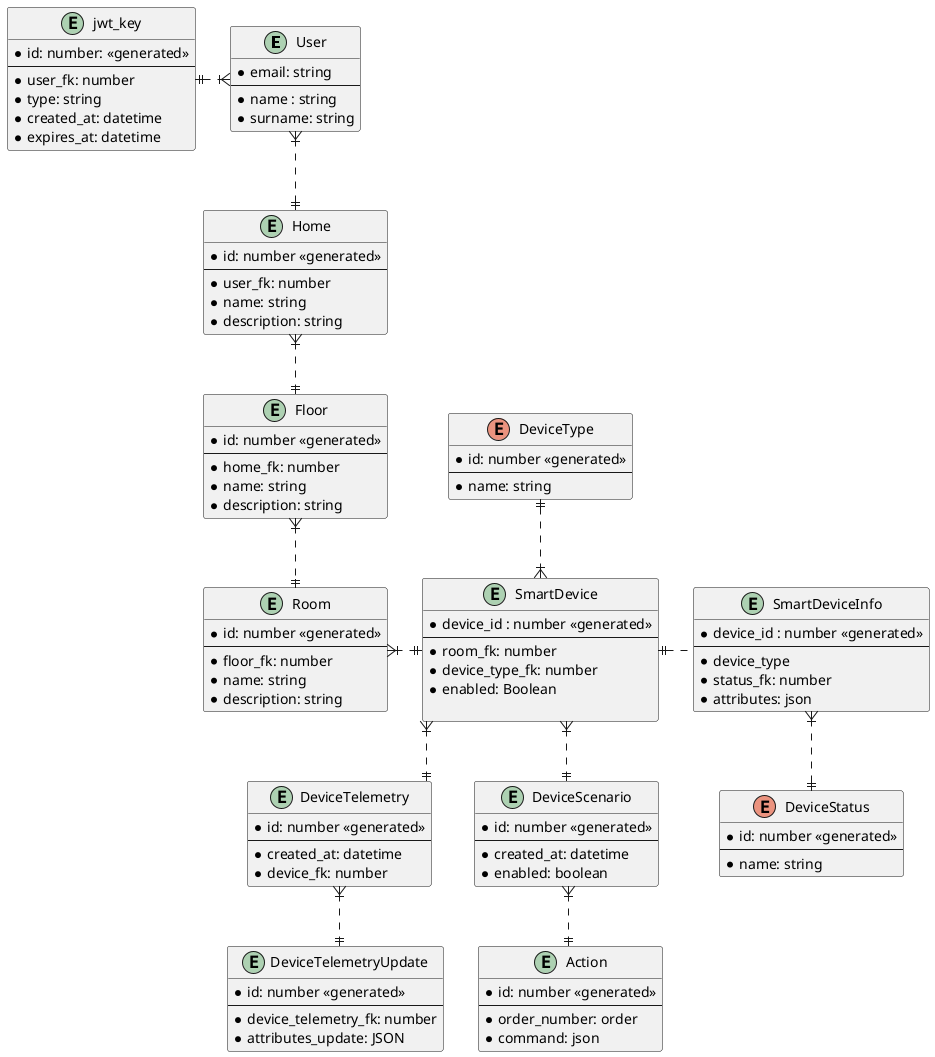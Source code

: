 @startuml
skinparam linetype ortho

entity "User" {
*email: string
--
*name : string
*surname: string
}

entity jwt_key {
*id: number: <<generated>>
--
*user_fk: number
*type: string
*created_at: datetime
*expires_at: datetime
}

entity Home {
*id: number <<generated>>
--
*user_fk: number
*name: string
*description: string
}

entity Floor{
*id: number <<generated>>
--
*home_fk: number
*name: string
*description: string
}

entity Room {
*id: number <<generated>>
--
*floor_fk: number
*name: string
*description: string
}

entity "SmartDevice" {
*device_id : number <<generated>>
--
*room_fk: number
*device_type_fk: number
*enabled: Boolean

}

entity "SmartDeviceInfo" {
*device_id : number <<generated>>
--
*device_type
*status_fk: number
*attributes: json
}

enum "DeviceStatus" {
*id: number <<generated>>
--
*name: string
}

enum "DeviceType" {
*id: number <<generated>>
--
*name: string
}

entity DeviceScenario {
*id: number <<generated>>
--
*created_at: datetime
*enabled: boolean
}

entity Action {
*id: number <<generated>>
--
*order_number: order
*command: json
}

entity DeviceTelemetry {
*id: number <<generated>>
--
*created_at: datetime
*device_fk: number
}

entity DeviceTelemetryUpdate {
*id: number <<generated>>
--
*device_telemetry_fk: number
*attributes_update: JSON
}

User}|..|| Home
User}|..left|| jwt_key
Home}|..|| Floor
Floor}|..|| Room
Room}|..right|| SmartDevice
SmartDevice}|..up|| DeviceType
SmartDevice ||..right SmartDeviceInfo
SmartDevice}|..down|| DeviceScenario
DeviceScenario}|..down|| Action
SmartDeviceInfo}|..|| DeviceStatus
SmartDevice}|..|| DeviceTelemetry
DeviceTelemetry}|..|| DeviceTelemetryUpdate
@enduml